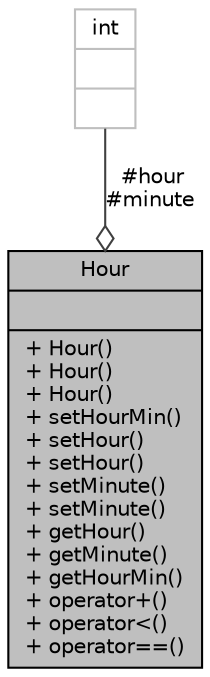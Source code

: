 digraph "Hour"
{
 // LATEX_PDF_SIZE
  bgcolor="transparent";
  edge [fontname="Helvetica",fontsize="10",labelfontname="Helvetica",labelfontsize="10"];
  node [fontname="Helvetica",fontsize="10",shape=record];
  Node1 [label="{Hour\n||+ Hour()\l+ Hour()\l+ Hour()\l+ setHourMin()\l+ setHour()\l+ setHour()\l+ setMinute()\l+ setMinute()\l+ getHour()\l+ getMinute()\l+ getHourMin()\l+ operator+()\l+ operator\<()\l+ operator==()\l}",height=0.2,width=0.4,color="black", fillcolor="grey75", style="filled", fontcolor="black",tooltip=" "];
  Node2 -> Node1 [color="grey25",fontsize="10",style="solid",label=" #hour\n#minute" ,arrowhead="odiamond"];
  Node2 [label="{int\n||}",height=0.2,width=0.4,color="grey75",tooltip=" "];
}
